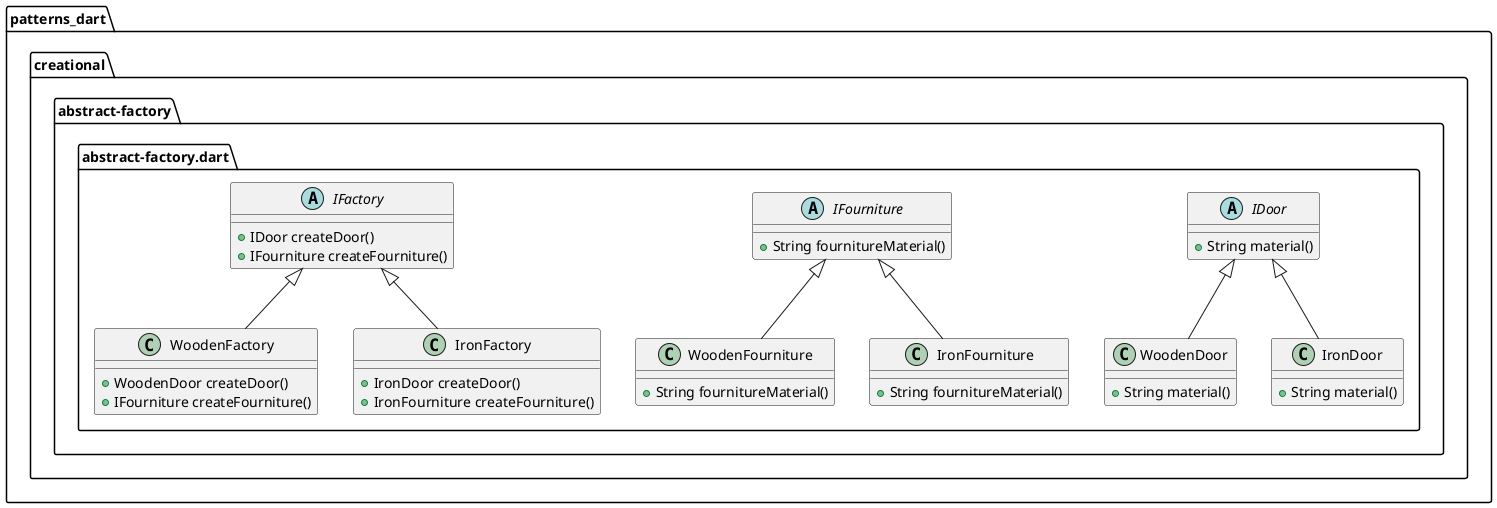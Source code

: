 @startuml
set namespaceSeparator ::

abstract class "patterns_dart::creational::abstract-factory::abstract-factory.dart::IDoor" {      
  +String material()
}

abstract class "patterns_dart::creational::abstract-factory::abstract-factory.dart::IFourniture" {
  +String fournitureMaterial()
}

class "patterns_dart::creational::abstract-factory::abstract-factory.dart::WoodenDoor" {
  +String material()
}

"patterns_dart::creational::abstract-factory::abstract-factory.dart::IDoor" <|-- "patterns_dart::creational::abstract-factory::abstract-factory.dart::WoodenDoor"

class "patterns_dart::creational::abstract-factory::abstract-factory.dart::WoodenFourniture" {
  +String fournitureMaterial()
}

"patterns_dart::creational::abstract-factory::abstract-factory.dart::IFourniture" <|-- "patterns_dart::creational::abstract-factory::abstract-factory.dart::WoodenFourniture"

class "patterns_dart::creational::abstract-factory::abstract-factory.dart::IronDoor" {
  +String material()
}

"patterns_dart::creational::abstract-factory::abstract-factory.dart::IDoor" <|-- "patterns_dart::creational::abstract-factory::abstract-factory.dart::IronDoor"

class "patterns_dart::creational::abstract-factory::abstract-factory.dart::IronFourniture" {
  +String fournitureMaterial()
}

"patterns_dart::creational::abstract-factory::abstract-factory.dart::IFourniture" <|-- "patterns_dart::creational::abstract-factory::abstract-factory.dart::IronFourniture"

abstract class "patterns_dart::creational::abstract-factory::abstract-factory.dart::IFactory" {
  +IDoor createDoor()
  +IFourniture createFourniture()
}

class "patterns_dart::creational::abstract-factory::abstract-factory.dart::WoodenFactory" {
  +WoodenDoor createDoor()
  +IFourniture createFourniture()
}

"patterns_dart::creational::abstract-factory::abstract-factory.dart::IFactory" <|-- "patterns_dart::creational::abstract-factory::abstract-factory.dart::WoodenFactory"

class "patterns_dart::creational::abstract-factory::abstract-factory.dart::IronFactory" {
  +IronDoor createDoor()
  +IronFourniture createFourniture()
}

"patterns_dart::creational::abstract-factory::abstract-factory.dart::IFactory" <|-- "patterns_dart::creational::abstract-factory::abstract-factory.dart::IronFactory"


@enduml